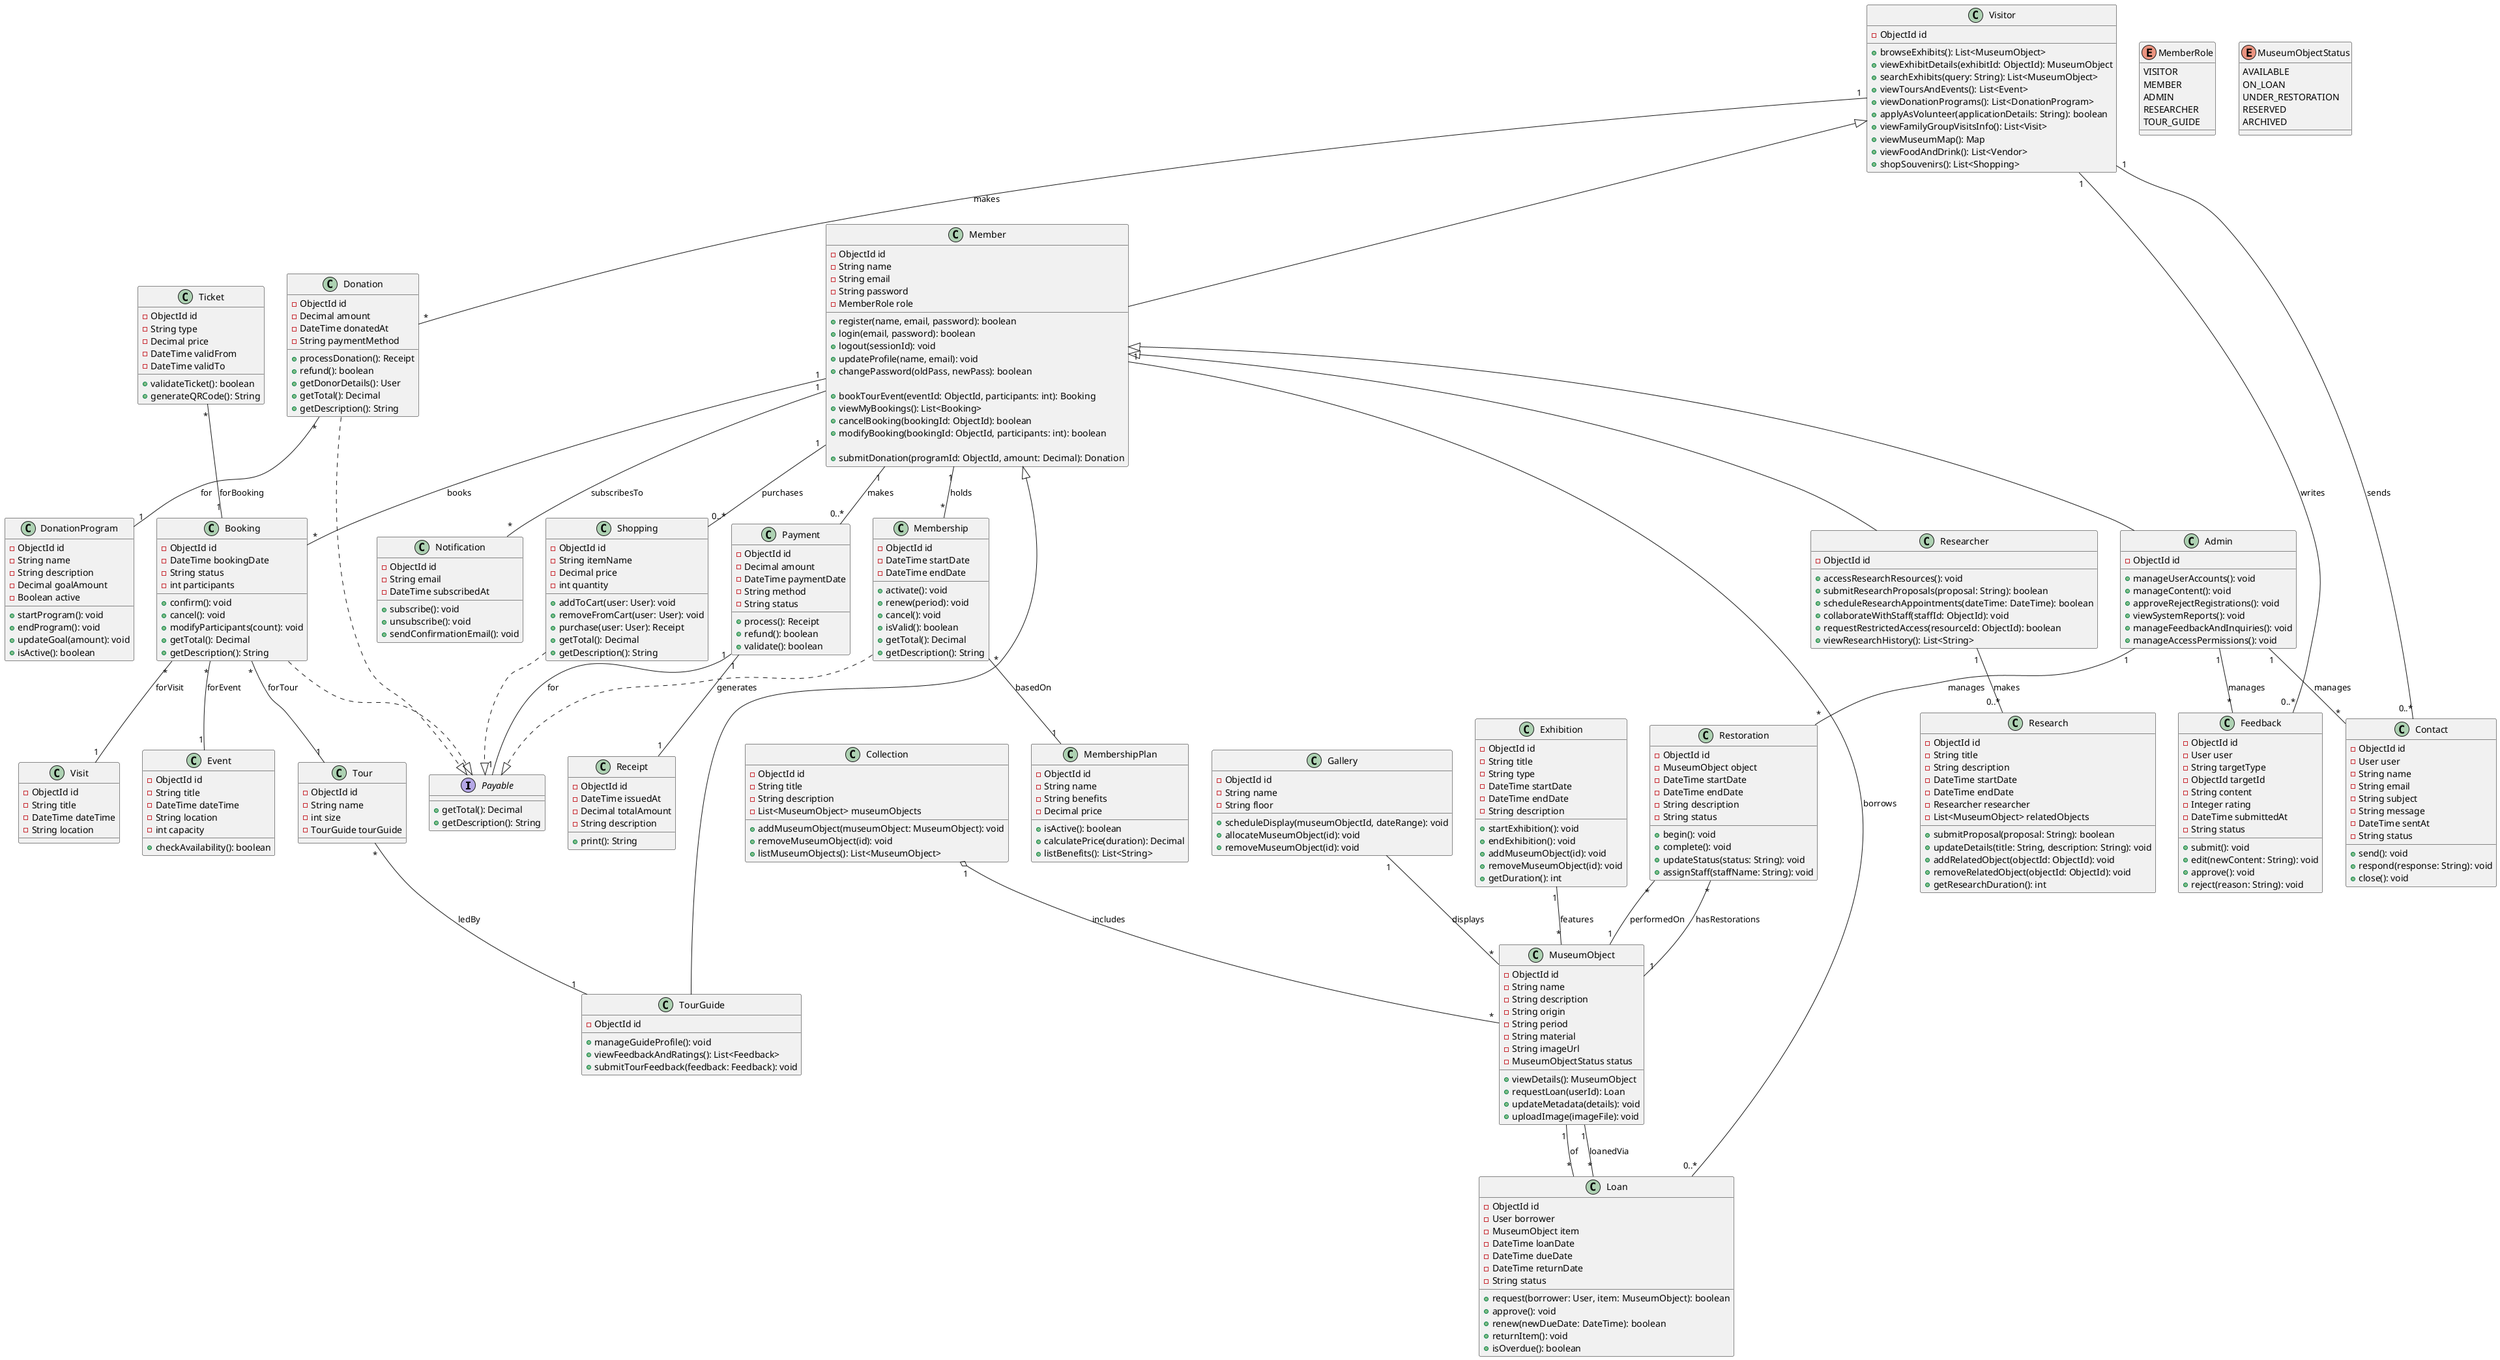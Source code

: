@startuml

' ========================
' Interfaces & Enums
' ========================
interface Payable {
    + getTotal(): Decimal
    + getDescription(): String
}

enum MemberRole {
    VISITOR
    MEMBER
    ADMIN
    RESEARCHER
    TOUR_GUIDE
}

enum MuseumObjectStatus {
    AVAILABLE
    ON_LOAN
    UNDER_RESTORATION
    RESERVED
    ARCHIVED
}

' ========================
' Core Classes
' ========================
class Visitor {
    - ObjectId id

    + browseExhibits(): List<MuseumObject>
    + viewExhibitDetails(exhibitId: ObjectId): MuseumObject
    + searchExhibits(query: String): List<MuseumObject>
    + viewToursAndEvents(): List<Event>
    + viewDonationPrograms(): List<DonationProgram>
    + applyAsVolunteer(applicationDetails: String): boolean
    + viewFamilyGroupVisitsInfo(): List<Visit>
    + viewMuseumMap(): Map
    + viewFoodAndDrink(): List<Vendor>
    + shopSouvenirs(): List<Shopping>
}

class Member {
    - ObjectId id
    - String name
    - String email
    - String password
    - MemberRole role

    + register(name, email, password): boolean
    + login(email, password): boolean
    + logout(sessionId): void
    + updateProfile(name, email): void
    + changePassword(oldPass, newPass): boolean

    ' Tours & Events
    + bookTourEvent(eventId: ObjectId, participants: int): Booking
    + viewMyBookings(): List<Booking>
    + cancelBooking(bookingId: ObjectId): boolean
    + modifyBooking(bookingId: ObjectId, participants: int): boolean

    ' Donations
    + submitDonation(programId: ObjectId, amount: Decimal): Donation
}

class Admin {
    - ObjectId id

    + manageUserAccounts(): void
    + manageContent(): void
    + approveRejectRegistrations(): void
    + viewSystemReports(): void
    + manageFeedbackAndInquiries(): void
    + manageAccessPermissions(): void
}

class Research {
    - ObjectId id
    - String title
    - String description
    - DateTime startDate
    - DateTime endDate
    - Researcher researcher
    - List<MuseumObject> relatedObjects

    + submitProposal(proposal: String): boolean
    + updateDetails(title: String, description: String): void
    + addRelatedObject(objectId: ObjectId): void
    + removeRelatedObject(objectId: ObjectId): void
    + getResearchDuration(): int
}

class Researcher {
    - ObjectId id

    + accessResearchResources(): void
    + submitResearchProposals(proposal: String): boolean
    + scheduleResearchAppointments(dateTime: DateTime): boolean
    + collaborateWithStaff(staffId: ObjectId): void
    + requestRestrictedAccess(resourceId: ObjectId): boolean
    + viewResearchHistory(): List<String>
}

class TourGuide {
    - ObjectId id

    + manageGuideProfile(): void
    + viewFeedbackAndRatings(): List<Feedback>
    + submitTourFeedback(feedback: Feedback): void
}

class Feedback {
    - ObjectId id
    - User user
    - String targetType
    - ObjectId targetId
    - String content
    - Integer rating
    - DateTime submittedAt
    - String status

    + submit(): void
    + edit(newContent: String): void
    + approve(): void
    + reject(reason: String): void
}

class Contact {
    - ObjectId id
    - User user
    - String name
    - String email
    - String subject
    - String message
    - DateTime sentAt
    - String status

    + send(): void
    + respond(response: String): void
    + close(): void
}

class Loan {
    - ObjectId id
    - User borrower
    - MuseumObject item
    - DateTime loanDate
    - DateTime dueDate
    - DateTime returnDate
    - String status

    + request(borrower: User, item: MuseumObject): boolean
    + approve(): void
    + renew(newDueDate: DateTime): boolean
    + returnItem(): void
    + isOverdue(): boolean
}

class MuseumObject {
    - ObjectId id
    - String name
    - String description
    - String origin
    - String period
    - String material
    - String imageUrl
    - MuseumObjectStatus status

    + viewDetails(): MuseumObject
    + requestLoan(userId): Loan
    + updateMetadata(details): void
    + uploadImage(imageFile): void
}

class Restoration {
    - ObjectId id
    - MuseumObject object
    - DateTime startDate
    - DateTime endDate
    - String description
    - String status

    + begin(): void
    + complete(): void
    + updateStatus(status: String): void
    + assignStaff(staffName: String): void
}

class Ticket {
    - ObjectId id
    - String type
    - Decimal price
    - DateTime validFrom
    - DateTime validTo

    + validateTicket(): boolean
    + generateQRCode(): String
}

class Tour {
    - ObjectId id
    - String name
    - int size
    - TourGuide tourGuide
}

class Collection {
    - ObjectId id
    - String title
    - String description
    - List<MuseumObject> museumObjects

    + addMuseumObject(museumObject: MuseumObject): void
    + removeMuseumObject(id): void
    + listMuseumObjects(): List<MuseumObject>
}

class Gallery {
    - ObjectId id
    - String name
    - String floor

    + scheduleDisplay(museumObjectId, dateRange): void
    + allocateMuseumObject(id): void
    + removeMuseumObject(id): void
}

class Exhibition {
    - ObjectId id
    - String title
    - String type
    - DateTime startDate
    - DateTime endDate
    - String description

    + startExhibition(): void
    + endExhibition(): void
    + addMuseumObject(id): void
    + removeMuseumObject(id): void
    + getDuration(): int
}

class Event {
    - ObjectId id
    - String title
    - DateTime dateTime
    - String location
    - int capacity

    + checkAvailability(): boolean
}

class Visit {
    - ObjectId id
    - String title
    - DateTime dateTime
    - String location
}

class Shopping {
    - ObjectId id
    - String itemName
    - Decimal price
    - int quantity

    + addToCart(user: User): void
    + removeFromCart(user: User): void
    + purchase(user: User): Receipt
    + getTotal(): Decimal
    + getDescription(): String
}

class Booking {
    - ObjectId id
    - DateTime bookingDate
    - String status
    - int participants

    + confirm(): void
    + cancel(): void
    + modifyParticipants(count): void
    + getTotal(): Decimal
    + getDescription(): String
}

class MembershipPlan {
    - ObjectId id
    - String name
    - String benefits
    - Decimal price

    + isActive(): boolean
    + calculatePrice(duration): Decimal
    + listBenefits(): List<String>
}

class Membership {
    - ObjectId id
    - DateTime startDate
    - DateTime endDate

    + activate(): void
    + renew(period): void
    + cancel(): void
    + isValid(): boolean
    + getTotal(): Decimal
    + getDescription(): String
}

class DonationProgram {
    - ObjectId id
    - String name
    - String description
    - Decimal goalAmount
    - Boolean active

    + startProgram(): void
    + endProgram(): void
    + updateGoal(amount): void
    + isActive(): boolean
}

class Donation {
    - ObjectId id
    - Decimal amount
    - DateTime donatedAt
    - String paymentMethod

    + processDonation(): Receipt
    + refund(): boolean
    + getDonorDetails(): User
    + getTotal(): Decimal
    + getDescription(): String
}

class Notification {
    - ObjectId id
    - String email
    - DateTime subscribedAt

    + subscribe(): void
    + unsubscribe(): void
    + sendConfirmationEmail(): void
}

class Receipt {
    - ObjectId id
    - DateTime issuedAt
    - Decimal totalAmount
    - String description

    + print(): String
}

class Payment {
    - ObjectId id
    - Decimal amount
    - DateTime paymentDate
    - String method
    - String status

    + process(): Receipt
    + refund(): boolean
    + validate(): boolean
}

' ========================
' Relationships
' ========================
Visitor <|-- Member
Member <|-- Admin
Member <|-- Researcher
Member <|-- TourGuide

Researcher "1" -- "0..*" Research : makes
Member "1" -- "0..*" Loan : borrows
Visitor "1" -- "0..*" Feedback : writes
Visitor "1" -- "0..*" Contact : sends
Member "1" -- "*" Membership : holds
Visitor "1" -- "*" Donation : makes
Member "1" -- "*" Booking : books
Member "1" -- "*" Notification : subscribesTo
Membership "*" -- "1" MembershipPlan : basedOn
Donation "*" -- "1" DonationProgram : for
Booking "*" -- "1" Event : forEvent
Booking "*" -- "1" Visit : forVisit
Booking "*" -- "1" Tour : forTour
Tour "*" -- "1" TourGuide : ledBy
Loan "*" -- "1" MuseumObject : of
MuseumObject "1" -- "*" Loan : loanedVia
Restoration "*" -- "1" MuseumObject : performedOn
MuseumObject "1" -- "*" Restoration : hasRestorations
Collection "1" o-- "*" MuseumObject : includes
Gallery "1" -- "*" MuseumObject : displays
Exhibition "1" -- "*" MuseumObject : features
Ticket "*" -- "1" Booking : forBooking
Payment "1" -- "1" Receipt : generates
Donation ..|> Payable
Membership ..|> Payable
Shopping ..|> Payable
Booking ..|> Payable
Member "1" -- "0..*" Payment : makes
Payment "1" -- "1" Payable : for
Member "1" -- "0..*" Shopping : purchases
Admin "1" -- "*" Feedback : manages
Admin "1" -- "*" Contact : manages
Admin "1" -- "*" Restoration : manages

@enduml 